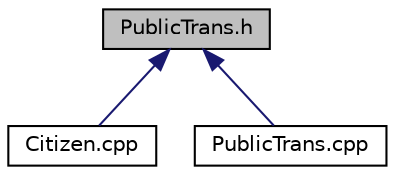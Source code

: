 digraph "PublicTrans.h"
{
 // LATEX_PDF_SIZE
  edge [fontname="Helvetica",fontsize="10",labelfontname="Helvetica",labelfontsize="10"];
  node [fontname="Helvetica",fontsize="10",shape=record];
  Node1 [label="PublicTrans.h",height=0.2,width=0.4,color="black", fillcolor="grey75", style="filled", fontcolor="black",tooltip="Declaration of the PublicTransportaion class."];
  Node1 -> Node2 [dir="back",color="midnightblue",fontsize="10",style="solid",fontname="Helvetica"];
  Node2 [label="Citizen.cpp",height=0.2,width=0.4,color="black", fillcolor="white", style="filled",URL="$Citizen_8cpp.html",tooltip=" "];
  Node1 -> Node3 [dir="back",color="midnightblue",fontsize="10",style="solid",fontname="Helvetica"];
  Node3 [label="PublicTrans.cpp",height=0.2,width=0.4,color="black", fillcolor="white", style="filled",URL="$PublicTrans_8cpp.html",tooltip=" "];
}
